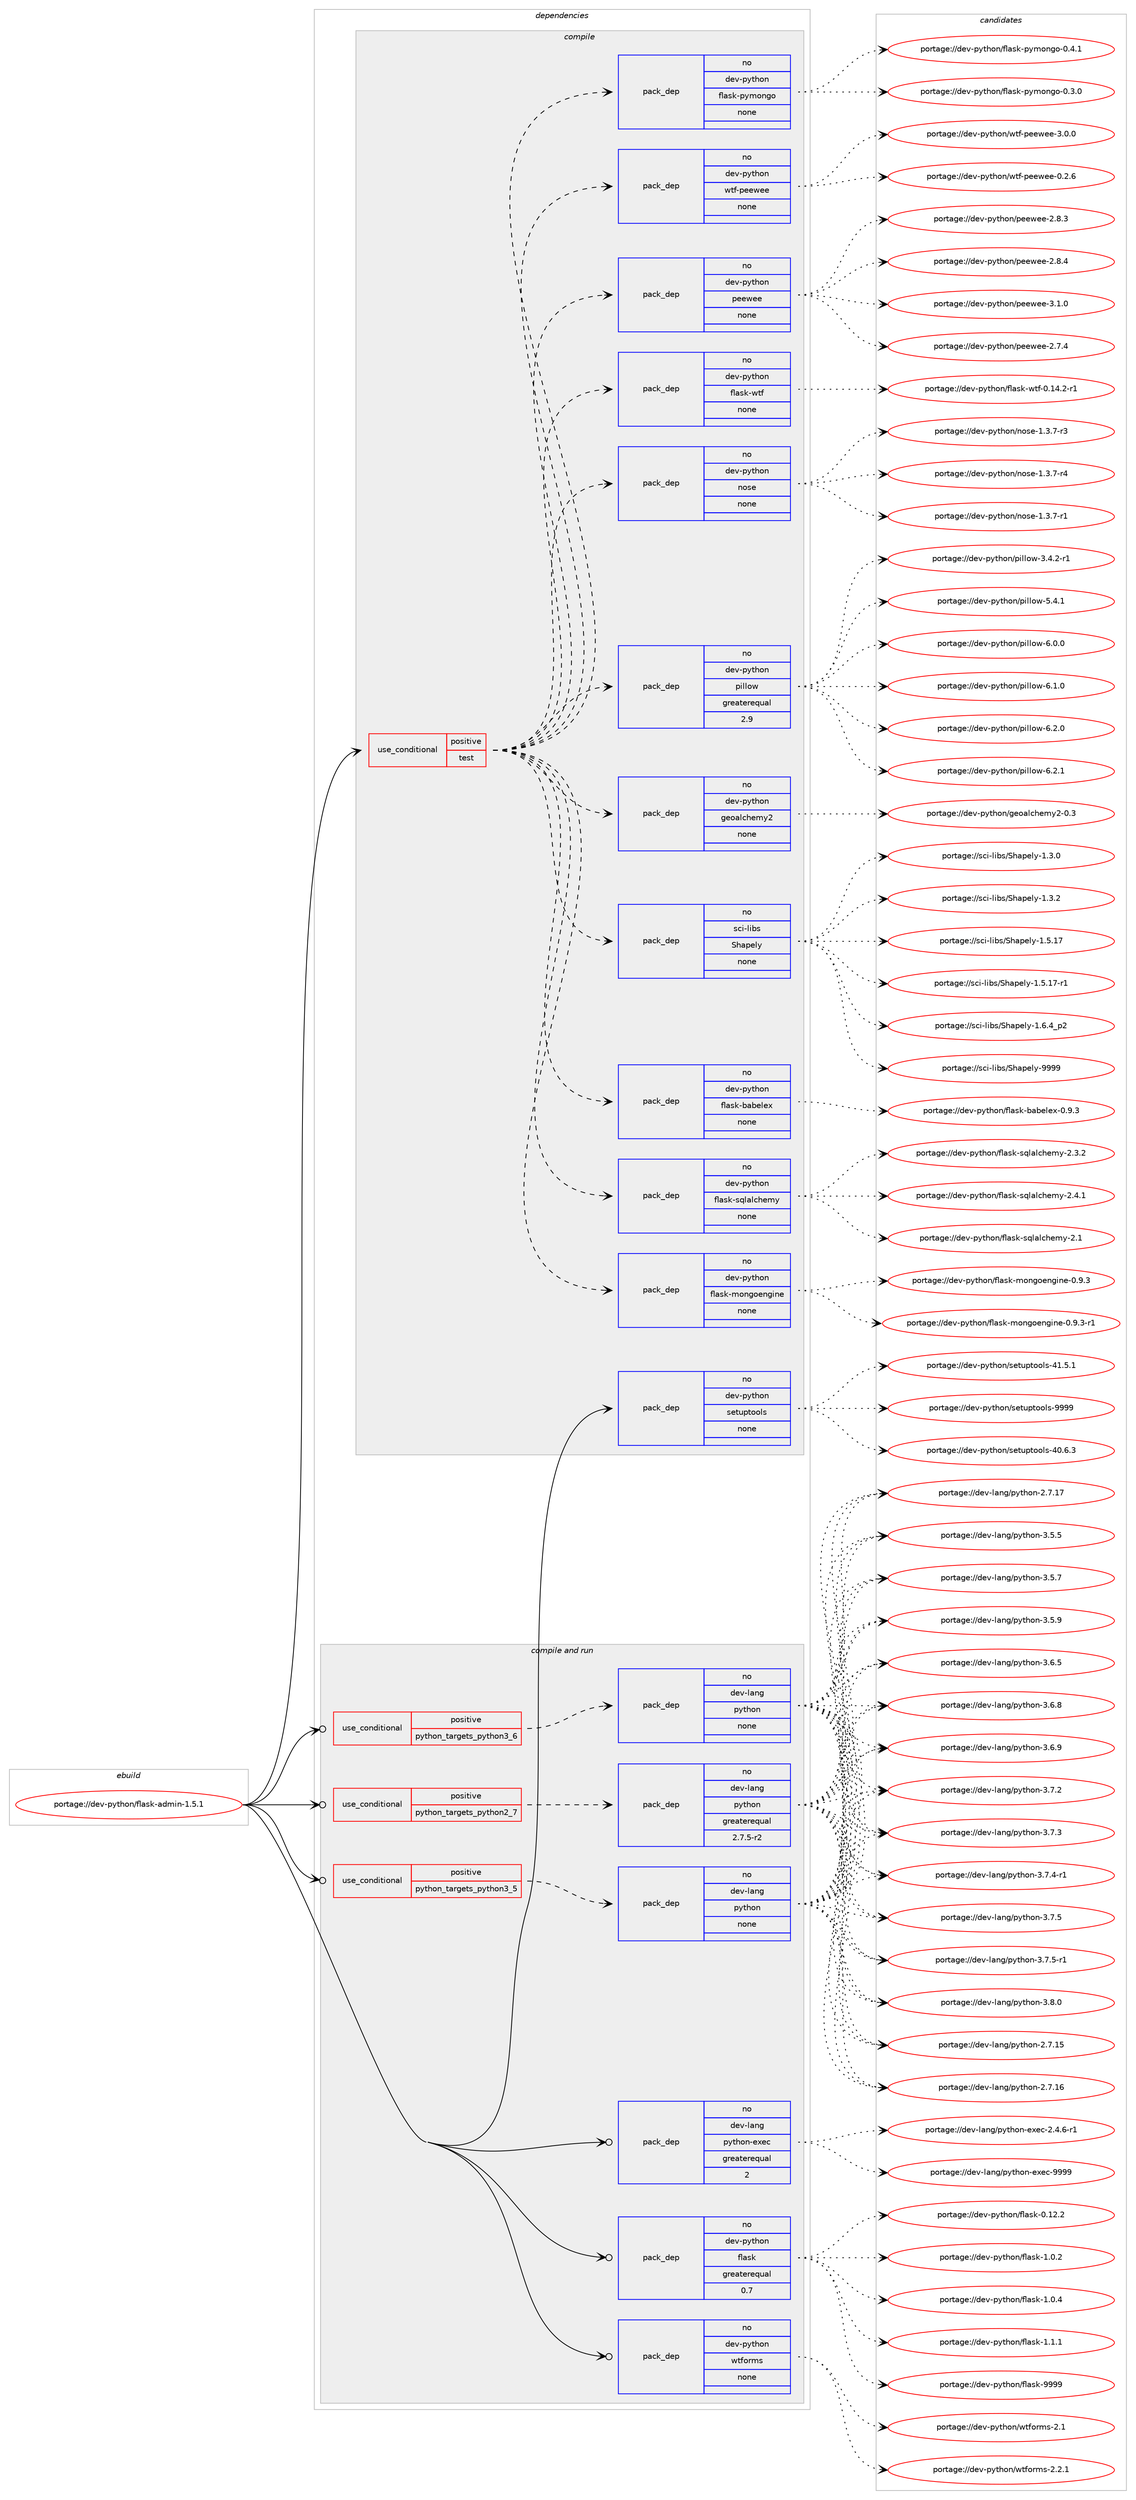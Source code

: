 digraph prolog {

# *************
# Graph options
# *************

newrank=true;
concentrate=true;
compound=true;
graph [rankdir=LR,fontname=Helvetica,fontsize=10,ranksep=1.5];#, ranksep=2.5, nodesep=0.2];
edge  [arrowhead=vee];
node  [fontname=Helvetica,fontsize=10];

# **********
# The ebuild
# **********

subgraph cluster_leftcol {
color=gray;
rank=same;
label=<<i>ebuild</i>>;
id [label="portage://dev-python/flask-admin-1.5.1", color=red, width=4, href="../dev-python/flask-admin-1.5.1.svg"];
}

# ****************
# The dependencies
# ****************

subgraph cluster_midcol {
color=gray;
label=<<i>dependencies</i>>;
subgraph cluster_compile {
fillcolor="#eeeeee";
style=filled;
label=<<i>compile</i>>;
subgraph cond28633 {
dependency139431 [label=<<TABLE BORDER="0" CELLBORDER="1" CELLSPACING="0" CELLPADDING="4"><TR><TD ROWSPAN="3" CELLPADDING="10">use_conditional</TD></TR><TR><TD>positive</TD></TR><TR><TD>test</TD></TR></TABLE>>, shape=none, color=red];
subgraph pack107482 {
dependency139432 [label=<<TABLE BORDER="0" CELLBORDER="1" CELLSPACING="0" CELLPADDING="4" WIDTH="220"><TR><TD ROWSPAN="6" CELLPADDING="30">pack_dep</TD></TR><TR><TD WIDTH="110">no</TD></TR><TR><TD>dev-python</TD></TR><TR><TD>nose</TD></TR><TR><TD>none</TD></TR><TR><TD></TD></TR></TABLE>>, shape=none, color=blue];
}
dependency139431:e -> dependency139432:w [weight=20,style="dashed",arrowhead="vee"];
subgraph pack107483 {
dependency139433 [label=<<TABLE BORDER="0" CELLBORDER="1" CELLSPACING="0" CELLPADDING="4" WIDTH="220"><TR><TD ROWSPAN="6" CELLPADDING="30">pack_dep</TD></TR><TR><TD WIDTH="110">no</TD></TR><TR><TD>dev-python</TD></TR><TR><TD>flask-wtf</TD></TR><TR><TD>none</TD></TR><TR><TD></TD></TR></TABLE>>, shape=none, color=blue];
}
dependency139431:e -> dependency139433:w [weight=20,style="dashed",arrowhead="vee"];
subgraph pack107484 {
dependency139434 [label=<<TABLE BORDER="0" CELLBORDER="1" CELLSPACING="0" CELLPADDING="4" WIDTH="220"><TR><TD ROWSPAN="6" CELLPADDING="30">pack_dep</TD></TR><TR><TD WIDTH="110">no</TD></TR><TR><TD>dev-python</TD></TR><TR><TD>peewee</TD></TR><TR><TD>none</TD></TR><TR><TD></TD></TR></TABLE>>, shape=none, color=blue];
}
dependency139431:e -> dependency139434:w [weight=20,style="dashed",arrowhead="vee"];
subgraph pack107485 {
dependency139435 [label=<<TABLE BORDER="0" CELLBORDER="1" CELLSPACING="0" CELLPADDING="4" WIDTH="220"><TR><TD ROWSPAN="6" CELLPADDING="30">pack_dep</TD></TR><TR><TD WIDTH="110">no</TD></TR><TR><TD>dev-python</TD></TR><TR><TD>wtf-peewee</TD></TR><TR><TD>none</TD></TR><TR><TD></TD></TR></TABLE>>, shape=none, color=blue];
}
dependency139431:e -> dependency139435:w [weight=20,style="dashed",arrowhead="vee"];
subgraph pack107486 {
dependency139436 [label=<<TABLE BORDER="0" CELLBORDER="1" CELLSPACING="0" CELLPADDING="4" WIDTH="220"><TR><TD ROWSPAN="6" CELLPADDING="30">pack_dep</TD></TR><TR><TD WIDTH="110">no</TD></TR><TR><TD>dev-python</TD></TR><TR><TD>flask-pymongo</TD></TR><TR><TD>none</TD></TR><TR><TD></TD></TR></TABLE>>, shape=none, color=blue];
}
dependency139431:e -> dependency139436:w [weight=20,style="dashed",arrowhead="vee"];
subgraph pack107487 {
dependency139437 [label=<<TABLE BORDER="0" CELLBORDER="1" CELLSPACING="0" CELLPADDING="4" WIDTH="220"><TR><TD ROWSPAN="6" CELLPADDING="30">pack_dep</TD></TR><TR><TD WIDTH="110">no</TD></TR><TR><TD>dev-python</TD></TR><TR><TD>flask-mongoengine</TD></TR><TR><TD>none</TD></TR><TR><TD></TD></TR></TABLE>>, shape=none, color=blue];
}
dependency139431:e -> dependency139437:w [weight=20,style="dashed",arrowhead="vee"];
subgraph pack107488 {
dependency139438 [label=<<TABLE BORDER="0" CELLBORDER="1" CELLSPACING="0" CELLPADDING="4" WIDTH="220"><TR><TD ROWSPAN="6" CELLPADDING="30">pack_dep</TD></TR><TR><TD WIDTH="110">no</TD></TR><TR><TD>dev-python</TD></TR><TR><TD>flask-sqlalchemy</TD></TR><TR><TD>none</TD></TR><TR><TD></TD></TR></TABLE>>, shape=none, color=blue];
}
dependency139431:e -> dependency139438:w [weight=20,style="dashed",arrowhead="vee"];
subgraph pack107489 {
dependency139439 [label=<<TABLE BORDER="0" CELLBORDER="1" CELLSPACING="0" CELLPADDING="4" WIDTH="220"><TR><TD ROWSPAN="6" CELLPADDING="30">pack_dep</TD></TR><TR><TD WIDTH="110">no</TD></TR><TR><TD>dev-python</TD></TR><TR><TD>flask-babelex</TD></TR><TR><TD>none</TD></TR><TR><TD></TD></TR></TABLE>>, shape=none, color=blue];
}
dependency139431:e -> dependency139439:w [weight=20,style="dashed",arrowhead="vee"];
subgraph pack107490 {
dependency139440 [label=<<TABLE BORDER="0" CELLBORDER="1" CELLSPACING="0" CELLPADDING="4" WIDTH="220"><TR><TD ROWSPAN="6" CELLPADDING="30">pack_dep</TD></TR><TR><TD WIDTH="110">no</TD></TR><TR><TD>sci-libs</TD></TR><TR><TD>Shapely</TD></TR><TR><TD>none</TD></TR><TR><TD></TD></TR></TABLE>>, shape=none, color=blue];
}
dependency139431:e -> dependency139440:w [weight=20,style="dashed",arrowhead="vee"];
subgraph pack107491 {
dependency139441 [label=<<TABLE BORDER="0" CELLBORDER="1" CELLSPACING="0" CELLPADDING="4" WIDTH="220"><TR><TD ROWSPAN="6" CELLPADDING="30">pack_dep</TD></TR><TR><TD WIDTH="110">no</TD></TR><TR><TD>dev-python</TD></TR><TR><TD>geoalchemy2</TD></TR><TR><TD>none</TD></TR><TR><TD></TD></TR></TABLE>>, shape=none, color=blue];
}
dependency139431:e -> dependency139441:w [weight=20,style="dashed",arrowhead="vee"];
subgraph pack107492 {
dependency139442 [label=<<TABLE BORDER="0" CELLBORDER="1" CELLSPACING="0" CELLPADDING="4" WIDTH="220"><TR><TD ROWSPAN="6" CELLPADDING="30">pack_dep</TD></TR><TR><TD WIDTH="110">no</TD></TR><TR><TD>dev-python</TD></TR><TR><TD>pillow</TD></TR><TR><TD>greaterequal</TD></TR><TR><TD>2.9</TD></TR></TABLE>>, shape=none, color=blue];
}
dependency139431:e -> dependency139442:w [weight=20,style="dashed",arrowhead="vee"];
}
id:e -> dependency139431:w [weight=20,style="solid",arrowhead="vee"];
subgraph pack107493 {
dependency139443 [label=<<TABLE BORDER="0" CELLBORDER="1" CELLSPACING="0" CELLPADDING="4" WIDTH="220"><TR><TD ROWSPAN="6" CELLPADDING="30">pack_dep</TD></TR><TR><TD WIDTH="110">no</TD></TR><TR><TD>dev-python</TD></TR><TR><TD>setuptools</TD></TR><TR><TD>none</TD></TR><TR><TD></TD></TR></TABLE>>, shape=none, color=blue];
}
id:e -> dependency139443:w [weight=20,style="solid",arrowhead="vee"];
}
subgraph cluster_compileandrun {
fillcolor="#eeeeee";
style=filled;
label=<<i>compile and run</i>>;
subgraph cond28634 {
dependency139444 [label=<<TABLE BORDER="0" CELLBORDER="1" CELLSPACING="0" CELLPADDING="4"><TR><TD ROWSPAN="3" CELLPADDING="10">use_conditional</TD></TR><TR><TD>positive</TD></TR><TR><TD>python_targets_python2_7</TD></TR></TABLE>>, shape=none, color=red];
subgraph pack107494 {
dependency139445 [label=<<TABLE BORDER="0" CELLBORDER="1" CELLSPACING="0" CELLPADDING="4" WIDTH="220"><TR><TD ROWSPAN="6" CELLPADDING="30">pack_dep</TD></TR><TR><TD WIDTH="110">no</TD></TR><TR><TD>dev-lang</TD></TR><TR><TD>python</TD></TR><TR><TD>greaterequal</TD></TR><TR><TD>2.7.5-r2</TD></TR></TABLE>>, shape=none, color=blue];
}
dependency139444:e -> dependency139445:w [weight=20,style="dashed",arrowhead="vee"];
}
id:e -> dependency139444:w [weight=20,style="solid",arrowhead="odotvee"];
subgraph cond28635 {
dependency139446 [label=<<TABLE BORDER="0" CELLBORDER="1" CELLSPACING="0" CELLPADDING="4"><TR><TD ROWSPAN="3" CELLPADDING="10">use_conditional</TD></TR><TR><TD>positive</TD></TR><TR><TD>python_targets_python3_5</TD></TR></TABLE>>, shape=none, color=red];
subgraph pack107495 {
dependency139447 [label=<<TABLE BORDER="0" CELLBORDER="1" CELLSPACING="0" CELLPADDING="4" WIDTH="220"><TR><TD ROWSPAN="6" CELLPADDING="30">pack_dep</TD></TR><TR><TD WIDTH="110">no</TD></TR><TR><TD>dev-lang</TD></TR><TR><TD>python</TD></TR><TR><TD>none</TD></TR><TR><TD></TD></TR></TABLE>>, shape=none, color=blue];
}
dependency139446:e -> dependency139447:w [weight=20,style="dashed",arrowhead="vee"];
}
id:e -> dependency139446:w [weight=20,style="solid",arrowhead="odotvee"];
subgraph cond28636 {
dependency139448 [label=<<TABLE BORDER="0" CELLBORDER="1" CELLSPACING="0" CELLPADDING="4"><TR><TD ROWSPAN="3" CELLPADDING="10">use_conditional</TD></TR><TR><TD>positive</TD></TR><TR><TD>python_targets_python3_6</TD></TR></TABLE>>, shape=none, color=red];
subgraph pack107496 {
dependency139449 [label=<<TABLE BORDER="0" CELLBORDER="1" CELLSPACING="0" CELLPADDING="4" WIDTH="220"><TR><TD ROWSPAN="6" CELLPADDING="30">pack_dep</TD></TR><TR><TD WIDTH="110">no</TD></TR><TR><TD>dev-lang</TD></TR><TR><TD>python</TD></TR><TR><TD>none</TD></TR><TR><TD></TD></TR></TABLE>>, shape=none, color=blue];
}
dependency139448:e -> dependency139449:w [weight=20,style="dashed",arrowhead="vee"];
}
id:e -> dependency139448:w [weight=20,style="solid",arrowhead="odotvee"];
subgraph pack107497 {
dependency139450 [label=<<TABLE BORDER="0" CELLBORDER="1" CELLSPACING="0" CELLPADDING="4" WIDTH="220"><TR><TD ROWSPAN="6" CELLPADDING="30">pack_dep</TD></TR><TR><TD WIDTH="110">no</TD></TR><TR><TD>dev-lang</TD></TR><TR><TD>python-exec</TD></TR><TR><TD>greaterequal</TD></TR><TR><TD>2</TD></TR></TABLE>>, shape=none, color=blue];
}
id:e -> dependency139450:w [weight=20,style="solid",arrowhead="odotvee"];
subgraph pack107498 {
dependency139451 [label=<<TABLE BORDER="0" CELLBORDER="1" CELLSPACING="0" CELLPADDING="4" WIDTH="220"><TR><TD ROWSPAN="6" CELLPADDING="30">pack_dep</TD></TR><TR><TD WIDTH="110">no</TD></TR><TR><TD>dev-python</TD></TR><TR><TD>flask</TD></TR><TR><TD>greaterequal</TD></TR><TR><TD>0.7</TD></TR></TABLE>>, shape=none, color=blue];
}
id:e -> dependency139451:w [weight=20,style="solid",arrowhead="odotvee"];
subgraph pack107499 {
dependency139452 [label=<<TABLE BORDER="0" CELLBORDER="1" CELLSPACING="0" CELLPADDING="4" WIDTH="220"><TR><TD ROWSPAN="6" CELLPADDING="30">pack_dep</TD></TR><TR><TD WIDTH="110">no</TD></TR><TR><TD>dev-python</TD></TR><TR><TD>wtforms</TD></TR><TR><TD>none</TD></TR><TR><TD></TD></TR></TABLE>>, shape=none, color=blue];
}
id:e -> dependency139452:w [weight=20,style="solid",arrowhead="odotvee"];
}
subgraph cluster_run {
fillcolor="#eeeeee";
style=filled;
label=<<i>run</i>>;
}
}

# **************
# The candidates
# **************

subgraph cluster_choices {
rank=same;
color=gray;
label=<<i>candidates</i>>;

subgraph choice107482 {
color=black;
nodesep=1;
choiceportage10010111845112121116104111110471101111151014549465146554511449 [label="portage://dev-python/nose-1.3.7-r1", color=red, width=4,href="../dev-python/nose-1.3.7-r1.svg"];
choiceportage10010111845112121116104111110471101111151014549465146554511451 [label="portage://dev-python/nose-1.3.7-r3", color=red, width=4,href="../dev-python/nose-1.3.7-r3.svg"];
choiceportage10010111845112121116104111110471101111151014549465146554511452 [label="portage://dev-python/nose-1.3.7-r4", color=red, width=4,href="../dev-python/nose-1.3.7-r4.svg"];
dependency139432:e -> choiceportage10010111845112121116104111110471101111151014549465146554511449:w [style=dotted,weight="100"];
dependency139432:e -> choiceportage10010111845112121116104111110471101111151014549465146554511451:w [style=dotted,weight="100"];
dependency139432:e -> choiceportage10010111845112121116104111110471101111151014549465146554511452:w [style=dotted,weight="100"];
}
subgraph choice107483 {
color=black;
nodesep=1;
choiceportage10010111845112121116104111110471021089711510745119116102454846495246504511449 [label="portage://dev-python/flask-wtf-0.14.2-r1", color=red, width=4,href="../dev-python/flask-wtf-0.14.2-r1.svg"];
dependency139433:e -> choiceportage10010111845112121116104111110471021089711510745119116102454846495246504511449:w [style=dotted,weight="100"];
}
subgraph choice107484 {
color=black;
nodesep=1;
choiceportage1001011184511212111610411111047112101101119101101455046554652 [label="portage://dev-python/peewee-2.7.4", color=red, width=4,href="../dev-python/peewee-2.7.4.svg"];
choiceportage1001011184511212111610411111047112101101119101101455046564651 [label="portage://dev-python/peewee-2.8.3", color=red, width=4,href="../dev-python/peewee-2.8.3.svg"];
choiceportage1001011184511212111610411111047112101101119101101455046564652 [label="portage://dev-python/peewee-2.8.4", color=red, width=4,href="../dev-python/peewee-2.8.4.svg"];
choiceportage1001011184511212111610411111047112101101119101101455146494648 [label="portage://dev-python/peewee-3.1.0", color=red, width=4,href="../dev-python/peewee-3.1.0.svg"];
dependency139434:e -> choiceportage1001011184511212111610411111047112101101119101101455046554652:w [style=dotted,weight="100"];
dependency139434:e -> choiceportage1001011184511212111610411111047112101101119101101455046564651:w [style=dotted,weight="100"];
dependency139434:e -> choiceportage1001011184511212111610411111047112101101119101101455046564652:w [style=dotted,weight="100"];
dependency139434:e -> choiceportage1001011184511212111610411111047112101101119101101455146494648:w [style=dotted,weight="100"];
}
subgraph choice107485 {
color=black;
nodesep=1;
choiceportage100101118451121211161041111104711911610245112101101119101101454846504654 [label="portage://dev-python/wtf-peewee-0.2.6", color=red, width=4,href="../dev-python/wtf-peewee-0.2.6.svg"];
choiceportage100101118451121211161041111104711911610245112101101119101101455146484648 [label="portage://dev-python/wtf-peewee-3.0.0", color=red, width=4,href="../dev-python/wtf-peewee-3.0.0.svg"];
dependency139435:e -> choiceportage100101118451121211161041111104711911610245112101101119101101454846504654:w [style=dotted,weight="100"];
dependency139435:e -> choiceportage100101118451121211161041111104711911610245112101101119101101455146484648:w [style=dotted,weight="100"];
}
subgraph choice107486 {
color=black;
nodesep=1;
choiceportage10010111845112121116104111110471021089711510745112121109111110103111454846514648 [label="portage://dev-python/flask-pymongo-0.3.0", color=red, width=4,href="../dev-python/flask-pymongo-0.3.0.svg"];
choiceportage10010111845112121116104111110471021089711510745112121109111110103111454846524649 [label="portage://dev-python/flask-pymongo-0.4.1", color=red, width=4,href="../dev-python/flask-pymongo-0.4.1.svg"];
dependency139436:e -> choiceportage10010111845112121116104111110471021089711510745112121109111110103111454846514648:w [style=dotted,weight="100"];
dependency139436:e -> choiceportage10010111845112121116104111110471021089711510745112121109111110103111454846524649:w [style=dotted,weight="100"];
}
subgraph choice107487 {
color=black;
nodesep=1;
choiceportage10010111845112121116104111110471021089711510745109111110103111101110103105110101454846574651 [label="portage://dev-python/flask-mongoengine-0.9.3", color=red, width=4,href="../dev-python/flask-mongoengine-0.9.3.svg"];
choiceportage100101118451121211161041111104710210897115107451091111101031111011101031051101014548465746514511449 [label="portage://dev-python/flask-mongoengine-0.9.3-r1", color=red, width=4,href="../dev-python/flask-mongoengine-0.9.3-r1.svg"];
dependency139437:e -> choiceportage10010111845112121116104111110471021089711510745109111110103111101110103105110101454846574651:w [style=dotted,weight="100"];
dependency139437:e -> choiceportage100101118451121211161041111104710210897115107451091111101031111011101031051101014548465746514511449:w [style=dotted,weight="100"];
}
subgraph choice107488 {
color=black;
nodesep=1;
choiceportage10010111845112121116104111110471021089711510745115113108971089910410110912145504649 [label="portage://dev-python/flask-sqlalchemy-2.1", color=red, width=4,href="../dev-python/flask-sqlalchemy-2.1.svg"];
choiceportage100101118451121211161041111104710210897115107451151131089710899104101109121455046514650 [label="portage://dev-python/flask-sqlalchemy-2.3.2", color=red, width=4,href="../dev-python/flask-sqlalchemy-2.3.2.svg"];
choiceportage100101118451121211161041111104710210897115107451151131089710899104101109121455046524649 [label="portage://dev-python/flask-sqlalchemy-2.4.1", color=red, width=4,href="../dev-python/flask-sqlalchemy-2.4.1.svg"];
dependency139438:e -> choiceportage10010111845112121116104111110471021089711510745115113108971089910410110912145504649:w [style=dotted,weight="100"];
dependency139438:e -> choiceportage100101118451121211161041111104710210897115107451151131089710899104101109121455046514650:w [style=dotted,weight="100"];
dependency139438:e -> choiceportage100101118451121211161041111104710210897115107451151131089710899104101109121455046524649:w [style=dotted,weight="100"];
}
subgraph choice107489 {
color=black;
nodesep=1;
choiceportage10010111845112121116104111110471021089711510745989798101108101120454846574651 [label="portage://dev-python/flask-babelex-0.9.3", color=red, width=4,href="../dev-python/flask-babelex-0.9.3.svg"];
dependency139439:e -> choiceportage10010111845112121116104111110471021089711510745989798101108101120454846574651:w [style=dotted,weight="100"];
}
subgraph choice107490 {
color=black;
nodesep=1;
choiceportage115991054510810598115478310497112101108121454946514648 [label="portage://sci-libs/Shapely-1.3.0", color=red, width=4,href="../sci-libs/Shapely-1.3.0.svg"];
choiceportage115991054510810598115478310497112101108121454946514650 [label="portage://sci-libs/Shapely-1.3.2", color=red, width=4,href="../sci-libs/Shapely-1.3.2.svg"];
choiceportage11599105451081059811547831049711210110812145494653464955 [label="portage://sci-libs/Shapely-1.5.17", color=red, width=4,href="../sci-libs/Shapely-1.5.17.svg"];
choiceportage115991054510810598115478310497112101108121454946534649554511449 [label="portage://sci-libs/Shapely-1.5.17-r1", color=red, width=4,href="../sci-libs/Shapely-1.5.17-r1.svg"];
choiceportage1159910545108105981154783104971121011081214549465446529511250 [label="portage://sci-libs/Shapely-1.6.4_p2", color=red, width=4,href="../sci-libs/Shapely-1.6.4_p2.svg"];
choiceportage1159910545108105981154783104971121011081214557575757 [label="portage://sci-libs/Shapely-9999", color=red, width=4,href="../sci-libs/Shapely-9999.svg"];
dependency139440:e -> choiceportage115991054510810598115478310497112101108121454946514648:w [style=dotted,weight="100"];
dependency139440:e -> choiceportage115991054510810598115478310497112101108121454946514650:w [style=dotted,weight="100"];
dependency139440:e -> choiceportage11599105451081059811547831049711210110812145494653464955:w [style=dotted,weight="100"];
dependency139440:e -> choiceportage115991054510810598115478310497112101108121454946534649554511449:w [style=dotted,weight="100"];
dependency139440:e -> choiceportage1159910545108105981154783104971121011081214549465446529511250:w [style=dotted,weight="100"];
dependency139440:e -> choiceportage1159910545108105981154783104971121011081214557575757:w [style=dotted,weight="100"];
}
subgraph choice107491 {
color=black;
nodesep=1;
choiceportage100101118451121211161041111104710310111197108991041011091215045484651 [label="portage://dev-python/geoalchemy2-0.3", color=red, width=4,href="../dev-python/geoalchemy2-0.3.svg"];
dependency139441:e -> choiceportage100101118451121211161041111104710310111197108991041011091215045484651:w [style=dotted,weight="100"];
}
subgraph choice107492 {
color=black;
nodesep=1;
choiceportage10010111845112121116104111110471121051081081111194551465246504511449 [label="portage://dev-python/pillow-3.4.2-r1", color=red, width=4,href="../dev-python/pillow-3.4.2-r1.svg"];
choiceportage1001011184511212111610411111047112105108108111119455346524649 [label="portage://dev-python/pillow-5.4.1", color=red, width=4,href="../dev-python/pillow-5.4.1.svg"];
choiceportage1001011184511212111610411111047112105108108111119455446484648 [label="portage://dev-python/pillow-6.0.0", color=red, width=4,href="../dev-python/pillow-6.0.0.svg"];
choiceportage1001011184511212111610411111047112105108108111119455446494648 [label="portage://dev-python/pillow-6.1.0", color=red, width=4,href="../dev-python/pillow-6.1.0.svg"];
choiceportage1001011184511212111610411111047112105108108111119455446504648 [label="portage://dev-python/pillow-6.2.0", color=red, width=4,href="../dev-python/pillow-6.2.0.svg"];
choiceportage1001011184511212111610411111047112105108108111119455446504649 [label="portage://dev-python/pillow-6.2.1", color=red, width=4,href="../dev-python/pillow-6.2.1.svg"];
dependency139442:e -> choiceportage10010111845112121116104111110471121051081081111194551465246504511449:w [style=dotted,weight="100"];
dependency139442:e -> choiceportage1001011184511212111610411111047112105108108111119455346524649:w [style=dotted,weight="100"];
dependency139442:e -> choiceportage1001011184511212111610411111047112105108108111119455446484648:w [style=dotted,weight="100"];
dependency139442:e -> choiceportage1001011184511212111610411111047112105108108111119455446494648:w [style=dotted,weight="100"];
dependency139442:e -> choiceportage1001011184511212111610411111047112105108108111119455446504648:w [style=dotted,weight="100"];
dependency139442:e -> choiceportage1001011184511212111610411111047112105108108111119455446504649:w [style=dotted,weight="100"];
}
subgraph choice107493 {
color=black;
nodesep=1;
choiceportage100101118451121211161041111104711510111611711211611111110811545524846544651 [label="portage://dev-python/setuptools-40.6.3", color=red, width=4,href="../dev-python/setuptools-40.6.3.svg"];
choiceportage100101118451121211161041111104711510111611711211611111110811545524946534649 [label="portage://dev-python/setuptools-41.5.1", color=red, width=4,href="../dev-python/setuptools-41.5.1.svg"];
choiceportage10010111845112121116104111110471151011161171121161111111081154557575757 [label="portage://dev-python/setuptools-9999", color=red, width=4,href="../dev-python/setuptools-9999.svg"];
dependency139443:e -> choiceportage100101118451121211161041111104711510111611711211611111110811545524846544651:w [style=dotted,weight="100"];
dependency139443:e -> choiceportage100101118451121211161041111104711510111611711211611111110811545524946534649:w [style=dotted,weight="100"];
dependency139443:e -> choiceportage10010111845112121116104111110471151011161171121161111111081154557575757:w [style=dotted,weight="100"];
}
subgraph choice107494 {
color=black;
nodesep=1;
choiceportage10010111845108971101034711212111610411111045504655464953 [label="portage://dev-lang/python-2.7.15", color=red, width=4,href="../dev-lang/python-2.7.15.svg"];
choiceportage10010111845108971101034711212111610411111045504655464954 [label="portage://dev-lang/python-2.7.16", color=red, width=4,href="../dev-lang/python-2.7.16.svg"];
choiceportage10010111845108971101034711212111610411111045504655464955 [label="portage://dev-lang/python-2.7.17", color=red, width=4,href="../dev-lang/python-2.7.17.svg"];
choiceportage100101118451089711010347112121116104111110455146534653 [label="portage://dev-lang/python-3.5.5", color=red, width=4,href="../dev-lang/python-3.5.5.svg"];
choiceportage100101118451089711010347112121116104111110455146534655 [label="portage://dev-lang/python-3.5.7", color=red, width=4,href="../dev-lang/python-3.5.7.svg"];
choiceportage100101118451089711010347112121116104111110455146534657 [label="portage://dev-lang/python-3.5.9", color=red, width=4,href="../dev-lang/python-3.5.9.svg"];
choiceportage100101118451089711010347112121116104111110455146544653 [label="portage://dev-lang/python-3.6.5", color=red, width=4,href="../dev-lang/python-3.6.5.svg"];
choiceportage100101118451089711010347112121116104111110455146544656 [label="portage://dev-lang/python-3.6.8", color=red, width=4,href="../dev-lang/python-3.6.8.svg"];
choiceportage100101118451089711010347112121116104111110455146544657 [label="portage://dev-lang/python-3.6.9", color=red, width=4,href="../dev-lang/python-3.6.9.svg"];
choiceportage100101118451089711010347112121116104111110455146554650 [label="portage://dev-lang/python-3.7.2", color=red, width=4,href="../dev-lang/python-3.7.2.svg"];
choiceportage100101118451089711010347112121116104111110455146554651 [label="portage://dev-lang/python-3.7.3", color=red, width=4,href="../dev-lang/python-3.7.3.svg"];
choiceportage1001011184510897110103471121211161041111104551465546524511449 [label="portage://dev-lang/python-3.7.4-r1", color=red, width=4,href="../dev-lang/python-3.7.4-r1.svg"];
choiceportage100101118451089711010347112121116104111110455146554653 [label="portage://dev-lang/python-3.7.5", color=red, width=4,href="../dev-lang/python-3.7.5.svg"];
choiceportage1001011184510897110103471121211161041111104551465546534511449 [label="portage://dev-lang/python-3.7.5-r1", color=red, width=4,href="../dev-lang/python-3.7.5-r1.svg"];
choiceportage100101118451089711010347112121116104111110455146564648 [label="portage://dev-lang/python-3.8.0", color=red, width=4,href="../dev-lang/python-3.8.0.svg"];
dependency139445:e -> choiceportage10010111845108971101034711212111610411111045504655464953:w [style=dotted,weight="100"];
dependency139445:e -> choiceportage10010111845108971101034711212111610411111045504655464954:w [style=dotted,weight="100"];
dependency139445:e -> choiceportage10010111845108971101034711212111610411111045504655464955:w [style=dotted,weight="100"];
dependency139445:e -> choiceportage100101118451089711010347112121116104111110455146534653:w [style=dotted,weight="100"];
dependency139445:e -> choiceportage100101118451089711010347112121116104111110455146534655:w [style=dotted,weight="100"];
dependency139445:e -> choiceportage100101118451089711010347112121116104111110455146534657:w [style=dotted,weight="100"];
dependency139445:e -> choiceportage100101118451089711010347112121116104111110455146544653:w [style=dotted,weight="100"];
dependency139445:e -> choiceportage100101118451089711010347112121116104111110455146544656:w [style=dotted,weight="100"];
dependency139445:e -> choiceportage100101118451089711010347112121116104111110455146544657:w [style=dotted,weight="100"];
dependency139445:e -> choiceportage100101118451089711010347112121116104111110455146554650:w [style=dotted,weight="100"];
dependency139445:e -> choiceportage100101118451089711010347112121116104111110455146554651:w [style=dotted,weight="100"];
dependency139445:e -> choiceportage1001011184510897110103471121211161041111104551465546524511449:w [style=dotted,weight="100"];
dependency139445:e -> choiceportage100101118451089711010347112121116104111110455146554653:w [style=dotted,weight="100"];
dependency139445:e -> choiceportage1001011184510897110103471121211161041111104551465546534511449:w [style=dotted,weight="100"];
dependency139445:e -> choiceportage100101118451089711010347112121116104111110455146564648:w [style=dotted,weight="100"];
}
subgraph choice107495 {
color=black;
nodesep=1;
choiceportage10010111845108971101034711212111610411111045504655464953 [label="portage://dev-lang/python-2.7.15", color=red, width=4,href="../dev-lang/python-2.7.15.svg"];
choiceportage10010111845108971101034711212111610411111045504655464954 [label="portage://dev-lang/python-2.7.16", color=red, width=4,href="../dev-lang/python-2.7.16.svg"];
choiceportage10010111845108971101034711212111610411111045504655464955 [label="portage://dev-lang/python-2.7.17", color=red, width=4,href="../dev-lang/python-2.7.17.svg"];
choiceportage100101118451089711010347112121116104111110455146534653 [label="portage://dev-lang/python-3.5.5", color=red, width=4,href="../dev-lang/python-3.5.5.svg"];
choiceportage100101118451089711010347112121116104111110455146534655 [label="portage://dev-lang/python-3.5.7", color=red, width=4,href="../dev-lang/python-3.5.7.svg"];
choiceportage100101118451089711010347112121116104111110455146534657 [label="portage://dev-lang/python-3.5.9", color=red, width=4,href="../dev-lang/python-3.5.9.svg"];
choiceportage100101118451089711010347112121116104111110455146544653 [label="portage://dev-lang/python-3.6.5", color=red, width=4,href="../dev-lang/python-3.6.5.svg"];
choiceportage100101118451089711010347112121116104111110455146544656 [label="portage://dev-lang/python-3.6.8", color=red, width=4,href="../dev-lang/python-3.6.8.svg"];
choiceportage100101118451089711010347112121116104111110455146544657 [label="portage://dev-lang/python-3.6.9", color=red, width=4,href="../dev-lang/python-3.6.9.svg"];
choiceportage100101118451089711010347112121116104111110455146554650 [label="portage://dev-lang/python-3.7.2", color=red, width=4,href="../dev-lang/python-3.7.2.svg"];
choiceportage100101118451089711010347112121116104111110455146554651 [label="portage://dev-lang/python-3.7.3", color=red, width=4,href="../dev-lang/python-3.7.3.svg"];
choiceportage1001011184510897110103471121211161041111104551465546524511449 [label="portage://dev-lang/python-3.7.4-r1", color=red, width=4,href="../dev-lang/python-3.7.4-r1.svg"];
choiceportage100101118451089711010347112121116104111110455146554653 [label="portage://dev-lang/python-3.7.5", color=red, width=4,href="../dev-lang/python-3.7.5.svg"];
choiceportage1001011184510897110103471121211161041111104551465546534511449 [label="portage://dev-lang/python-3.7.5-r1", color=red, width=4,href="../dev-lang/python-3.7.5-r1.svg"];
choiceportage100101118451089711010347112121116104111110455146564648 [label="portage://dev-lang/python-3.8.0", color=red, width=4,href="../dev-lang/python-3.8.0.svg"];
dependency139447:e -> choiceportage10010111845108971101034711212111610411111045504655464953:w [style=dotted,weight="100"];
dependency139447:e -> choiceportage10010111845108971101034711212111610411111045504655464954:w [style=dotted,weight="100"];
dependency139447:e -> choiceportage10010111845108971101034711212111610411111045504655464955:w [style=dotted,weight="100"];
dependency139447:e -> choiceportage100101118451089711010347112121116104111110455146534653:w [style=dotted,weight="100"];
dependency139447:e -> choiceportage100101118451089711010347112121116104111110455146534655:w [style=dotted,weight="100"];
dependency139447:e -> choiceportage100101118451089711010347112121116104111110455146534657:w [style=dotted,weight="100"];
dependency139447:e -> choiceportage100101118451089711010347112121116104111110455146544653:w [style=dotted,weight="100"];
dependency139447:e -> choiceportage100101118451089711010347112121116104111110455146544656:w [style=dotted,weight="100"];
dependency139447:e -> choiceportage100101118451089711010347112121116104111110455146544657:w [style=dotted,weight="100"];
dependency139447:e -> choiceportage100101118451089711010347112121116104111110455146554650:w [style=dotted,weight="100"];
dependency139447:e -> choiceportage100101118451089711010347112121116104111110455146554651:w [style=dotted,weight="100"];
dependency139447:e -> choiceportage1001011184510897110103471121211161041111104551465546524511449:w [style=dotted,weight="100"];
dependency139447:e -> choiceportage100101118451089711010347112121116104111110455146554653:w [style=dotted,weight="100"];
dependency139447:e -> choiceportage1001011184510897110103471121211161041111104551465546534511449:w [style=dotted,weight="100"];
dependency139447:e -> choiceportage100101118451089711010347112121116104111110455146564648:w [style=dotted,weight="100"];
}
subgraph choice107496 {
color=black;
nodesep=1;
choiceportage10010111845108971101034711212111610411111045504655464953 [label="portage://dev-lang/python-2.7.15", color=red, width=4,href="../dev-lang/python-2.7.15.svg"];
choiceportage10010111845108971101034711212111610411111045504655464954 [label="portage://dev-lang/python-2.7.16", color=red, width=4,href="../dev-lang/python-2.7.16.svg"];
choiceportage10010111845108971101034711212111610411111045504655464955 [label="portage://dev-lang/python-2.7.17", color=red, width=4,href="../dev-lang/python-2.7.17.svg"];
choiceportage100101118451089711010347112121116104111110455146534653 [label="portage://dev-lang/python-3.5.5", color=red, width=4,href="../dev-lang/python-3.5.5.svg"];
choiceportage100101118451089711010347112121116104111110455146534655 [label="portage://dev-lang/python-3.5.7", color=red, width=4,href="../dev-lang/python-3.5.7.svg"];
choiceportage100101118451089711010347112121116104111110455146534657 [label="portage://dev-lang/python-3.5.9", color=red, width=4,href="../dev-lang/python-3.5.9.svg"];
choiceportage100101118451089711010347112121116104111110455146544653 [label="portage://dev-lang/python-3.6.5", color=red, width=4,href="../dev-lang/python-3.6.5.svg"];
choiceportage100101118451089711010347112121116104111110455146544656 [label="portage://dev-lang/python-3.6.8", color=red, width=4,href="../dev-lang/python-3.6.8.svg"];
choiceportage100101118451089711010347112121116104111110455146544657 [label="portage://dev-lang/python-3.6.9", color=red, width=4,href="../dev-lang/python-3.6.9.svg"];
choiceportage100101118451089711010347112121116104111110455146554650 [label="portage://dev-lang/python-3.7.2", color=red, width=4,href="../dev-lang/python-3.7.2.svg"];
choiceportage100101118451089711010347112121116104111110455146554651 [label="portage://dev-lang/python-3.7.3", color=red, width=4,href="../dev-lang/python-3.7.3.svg"];
choiceportage1001011184510897110103471121211161041111104551465546524511449 [label="portage://dev-lang/python-3.7.4-r1", color=red, width=4,href="../dev-lang/python-3.7.4-r1.svg"];
choiceportage100101118451089711010347112121116104111110455146554653 [label="portage://dev-lang/python-3.7.5", color=red, width=4,href="../dev-lang/python-3.7.5.svg"];
choiceportage1001011184510897110103471121211161041111104551465546534511449 [label="portage://dev-lang/python-3.7.5-r1", color=red, width=4,href="../dev-lang/python-3.7.5-r1.svg"];
choiceportage100101118451089711010347112121116104111110455146564648 [label="portage://dev-lang/python-3.8.0", color=red, width=4,href="../dev-lang/python-3.8.0.svg"];
dependency139449:e -> choiceportage10010111845108971101034711212111610411111045504655464953:w [style=dotted,weight="100"];
dependency139449:e -> choiceportage10010111845108971101034711212111610411111045504655464954:w [style=dotted,weight="100"];
dependency139449:e -> choiceportage10010111845108971101034711212111610411111045504655464955:w [style=dotted,weight="100"];
dependency139449:e -> choiceportage100101118451089711010347112121116104111110455146534653:w [style=dotted,weight="100"];
dependency139449:e -> choiceportage100101118451089711010347112121116104111110455146534655:w [style=dotted,weight="100"];
dependency139449:e -> choiceportage100101118451089711010347112121116104111110455146534657:w [style=dotted,weight="100"];
dependency139449:e -> choiceportage100101118451089711010347112121116104111110455146544653:w [style=dotted,weight="100"];
dependency139449:e -> choiceportage100101118451089711010347112121116104111110455146544656:w [style=dotted,weight="100"];
dependency139449:e -> choiceportage100101118451089711010347112121116104111110455146544657:w [style=dotted,weight="100"];
dependency139449:e -> choiceportage100101118451089711010347112121116104111110455146554650:w [style=dotted,weight="100"];
dependency139449:e -> choiceportage100101118451089711010347112121116104111110455146554651:w [style=dotted,weight="100"];
dependency139449:e -> choiceportage1001011184510897110103471121211161041111104551465546524511449:w [style=dotted,weight="100"];
dependency139449:e -> choiceportage100101118451089711010347112121116104111110455146554653:w [style=dotted,weight="100"];
dependency139449:e -> choiceportage1001011184510897110103471121211161041111104551465546534511449:w [style=dotted,weight="100"];
dependency139449:e -> choiceportage100101118451089711010347112121116104111110455146564648:w [style=dotted,weight="100"];
}
subgraph choice107497 {
color=black;
nodesep=1;
choiceportage10010111845108971101034711212111610411111045101120101994550465246544511449 [label="portage://dev-lang/python-exec-2.4.6-r1", color=red, width=4,href="../dev-lang/python-exec-2.4.6-r1.svg"];
choiceportage10010111845108971101034711212111610411111045101120101994557575757 [label="portage://dev-lang/python-exec-9999", color=red, width=4,href="../dev-lang/python-exec-9999.svg"];
dependency139450:e -> choiceportage10010111845108971101034711212111610411111045101120101994550465246544511449:w [style=dotted,weight="100"];
dependency139450:e -> choiceportage10010111845108971101034711212111610411111045101120101994557575757:w [style=dotted,weight="100"];
}
subgraph choice107498 {
color=black;
nodesep=1;
choiceportage10010111845112121116104111110471021089711510745484649504650 [label="portage://dev-python/flask-0.12.2", color=red, width=4,href="../dev-python/flask-0.12.2.svg"];
choiceportage100101118451121211161041111104710210897115107454946484650 [label="portage://dev-python/flask-1.0.2", color=red, width=4,href="../dev-python/flask-1.0.2.svg"];
choiceportage100101118451121211161041111104710210897115107454946484652 [label="portage://dev-python/flask-1.0.4", color=red, width=4,href="../dev-python/flask-1.0.4.svg"];
choiceportage100101118451121211161041111104710210897115107454946494649 [label="portage://dev-python/flask-1.1.1", color=red, width=4,href="../dev-python/flask-1.1.1.svg"];
choiceportage1001011184511212111610411111047102108971151074557575757 [label="portage://dev-python/flask-9999", color=red, width=4,href="../dev-python/flask-9999.svg"];
dependency139451:e -> choiceportage10010111845112121116104111110471021089711510745484649504650:w [style=dotted,weight="100"];
dependency139451:e -> choiceportage100101118451121211161041111104710210897115107454946484650:w [style=dotted,weight="100"];
dependency139451:e -> choiceportage100101118451121211161041111104710210897115107454946484652:w [style=dotted,weight="100"];
dependency139451:e -> choiceportage100101118451121211161041111104710210897115107454946494649:w [style=dotted,weight="100"];
dependency139451:e -> choiceportage1001011184511212111610411111047102108971151074557575757:w [style=dotted,weight="100"];
}
subgraph choice107499 {
color=black;
nodesep=1;
choiceportage100101118451121211161041111104711911610211111410911545504649 [label="portage://dev-python/wtforms-2.1", color=red, width=4,href="../dev-python/wtforms-2.1.svg"];
choiceportage1001011184511212111610411111047119116102111114109115455046504649 [label="portage://dev-python/wtforms-2.2.1", color=red, width=4,href="../dev-python/wtforms-2.2.1.svg"];
dependency139452:e -> choiceportage100101118451121211161041111104711911610211111410911545504649:w [style=dotted,weight="100"];
dependency139452:e -> choiceportage1001011184511212111610411111047119116102111114109115455046504649:w [style=dotted,weight="100"];
}
}

}
